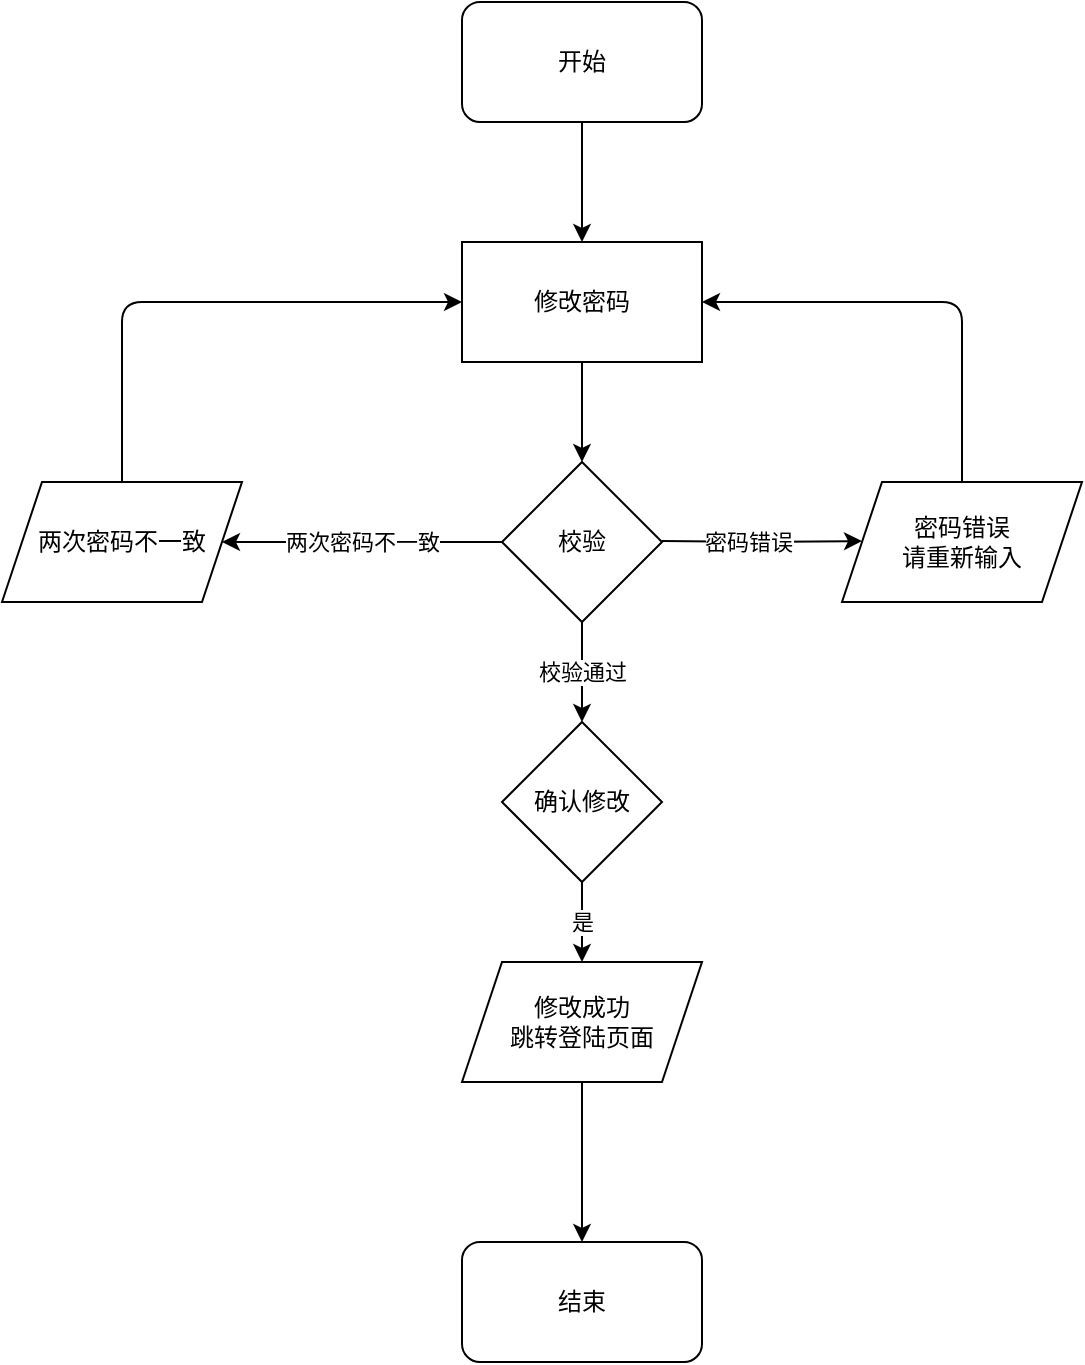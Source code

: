 <mxfile>
    <diagram id="3AGudOcyrguoyqd9_lzq" name="第 1 页">
        <mxGraphModel dx="1337" dy="705" grid="0" gridSize="10" guides="1" tooltips="1" connect="1" arrows="1" fold="1" page="1" pageScale="1" pageWidth="827" pageHeight="1169" math="0" shadow="0">
            <root>
                <mxCell id="0"/>
                <mxCell id="1" parent="0"/>
                <mxCell id="4" style="edgeStyle=none;html=1;entryX=0.5;entryY=0;entryDx=0;entryDy=0;" edge="1" parent="1" source="2" target="3">
                    <mxGeometry relative="1" as="geometry"/>
                </mxCell>
                <mxCell id="2" value="开始" style="rounded=1;whiteSpace=wrap;html=1;" parent="1" vertex="1">
                    <mxGeometry x="280" y="60" width="120" height="60" as="geometry"/>
                </mxCell>
                <mxCell id="6" style="edgeStyle=none;html=1;entryX=0.5;entryY=0;entryDx=0;entryDy=0;" edge="1" parent="1" source="3" target="5">
                    <mxGeometry relative="1" as="geometry"/>
                </mxCell>
                <mxCell id="3" value="修改密码" style="rounded=0;whiteSpace=wrap;html=1;" vertex="1" parent="1">
                    <mxGeometry x="280" y="180" width="120" height="60" as="geometry"/>
                </mxCell>
                <mxCell id="5" value="校验" style="rhombus;whiteSpace=wrap;html=1;" vertex="1" parent="1">
                    <mxGeometry x="300" y="290" width="80" height="80" as="geometry"/>
                </mxCell>
                <mxCell id="8" value="" style="endArrow=classic;html=1;" edge="1" parent="1">
                    <mxGeometry relative="1" as="geometry">
                        <mxPoint x="380" y="329.5" as="sourcePoint"/>
                        <mxPoint x="480" y="329.5" as="targetPoint"/>
                        <Array as="points">
                            <mxPoint x="430" y="330"/>
                        </Array>
                    </mxGeometry>
                </mxCell>
                <mxCell id="9" value="密码错误" style="edgeLabel;resizable=0;html=1;align=center;verticalAlign=middle;" connectable="0" vertex="1" parent="8">
                    <mxGeometry relative="1" as="geometry">
                        <mxPoint x="-7" as="offset"/>
                    </mxGeometry>
                </mxCell>
                <mxCell id="10" value="" style="endArrow=classic;html=1;exitX=0;exitY=0.5;exitDx=0;exitDy=0;" edge="1" parent="1" source="5">
                    <mxGeometry relative="1" as="geometry">
                        <mxPoint x="200" y="329.71" as="sourcePoint"/>
                        <mxPoint x="160" y="330" as="targetPoint"/>
                        <Array as="points">
                            <mxPoint x="240" y="330"/>
                        </Array>
                    </mxGeometry>
                </mxCell>
                <mxCell id="11" value="两次密码不一致" style="edgeLabel;resizable=0;html=1;align=center;verticalAlign=middle;" connectable="0" vertex="1" parent="10">
                    <mxGeometry relative="1" as="geometry"/>
                </mxCell>
                <mxCell id="12" value="确认修改" style="rhombus;whiteSpace=wrap;html=1;" vertex="1" parent="1">
                    <mxGeometry x="300" y="420" width="80" height="80" as="geometry"/>
                </mxCell>
                <mxCell id="13" value="" style="endArrow=classic;html=1;entryX=0.5;entryY=0;entryDx=0;entryDy=0;exitX=0.5;exitY=1;exitDx=0;exitDy=0;" edge="1" parent="1" source="5">
                    <mxGeometry relative="1" as="geometry">
                        <mxPoint x="380" y="320" as="sourcePoint"/>
                        <mxPoint x="340" y="420" as="targetPoint"/>
                    </mxGeometry>
                </mxCell>
                <mxCell id="14" value="校验通过" style="edgeLabel;resizable=0;html=1;align=center;verticalAlign=middle;" connectable="0" vertex="1" parent="13">
                    <mxGeometry relative="1" as="geometry"/>
                </mxCell>
                <mxCell id="16" value="" style="endArrow=classic;html=1;exitX=0.5;exitY=1;exitDx=0;exitDy=0;" edge="1" parent="1" source="12">
                    <mxGeometry relative="1" as="geometry">
                        <mxPoint x="300" y="400" as="sourcePoint"/>
                        <mxPoint x="340" y="540" as="targetPoint"/>
                    </mxGeometry>
                </mxCell>
                <mxCell id="17" value="是" style="edgeLabel;resizable=0;html=1;align=center;verticalAlign=middle;" connectable="0" vertex="1" parent="16">
                    <mxGeometry relative="1" as="geometry"/>
                </mxCell>
                <mxCell id="25" style="edgeStyle=none;html=1;exitX=0.5;exitY=1;exitDx=0;exitDy=0;" edge="1" parent="1" source="19" target="24">
                    <mxGeometry relative="1" as="geometry"/>
                </mxCell>
                <mxCell id="19" value="修改成功&lt;br&gt;跳转登陆页面" style="shape=parallelogram;perimeter=parallelogramPerimeter;whiteSpace=wrap;html=1;fixedSize=1;" vertex="1" parent="1">
                    <mxGeometry x="280" y="540" width="120" height="60" as="geometry"/>
                </mxCell>
                <mxCell id="20" value="两次密码不一致" style="shape=parallelogram;perimeter=parallelogramPerimeter;whiteSpace=wrap;html=1;fixedSize=1;" vertex="1" parent="1">
                    <mxGeometry x="50" y="300" width="120" height="60" as="geometry"/>
                </mxCell>
                <mxCell id="31" style="edgeStyle=none;html=1;entryX=1;entryY=0.5;entryDx=0;entryDy=0;" edge="1" parent="1" source="21" target="3">
                    <mxGeometry relative="1" as="geometry">
                        <mxPoint x="400" y="90" as="targetPoint"/>
                        <Array as="points">
                            <mxPoint x="530" y="210"/>
                        </Array>
                    </mxGeometry>
                </mxCell>
                <mxCell id="21" value="密码错误&lt;br&gt;请重新输入" style="shape=parallelogram;perimeter=parallelogramPerimeter;whiteSpace=wrap;html=1;fixedSize=1;" vertex="1" parent="1">
                    <mxGeometry x="470" y="300" width="120" height="60" as="geometry"/>
                </mxCell>
                <mxCell id="24" value="结束" style="rounded=1;whiteSpace=wrap;html=1;" vertex="1" parent="1">
                    <mxGeometry x="280" y="680" width="120" height="60" as="geometry"/>
                </mxCell>
                <mxCell id="32" style="edgeStyle=none;html=1;entryX=0;entryY=0.5;entryDx=0;entryDy=0;" edge="1" parent="1" target="3">
                    <mxGeometry relative="1" as="geometry">
                        <mxPoint x="-20.0" y="90" as="targetPoint"/>
                        <mxPoint x="110.0" y="300" as="sourcePoint"/>
                        <Array as="points">
                            <mxPoint x="110" y="210"/>
                        </Array>
                    </mxGeometry>
                </mxCell>
            </root>
        </mxGraphModel>
    </diagram>
</mxfile>
